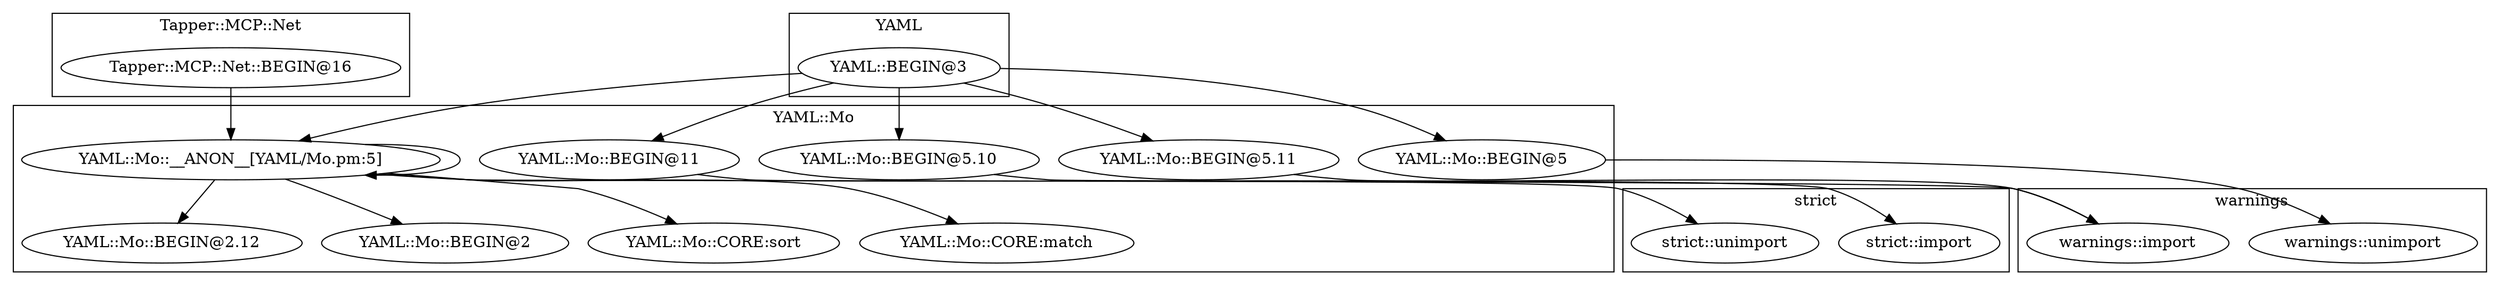 digraph {
graph [overlap=false]
subgraph cluster_Tapper_MCP_Net {
	label="Tapper::MCP::Net";
	"Tapper::MCP::Net::BEGIN@16";
}
subgraph cluster_warnings {
	label="warnings";
	"warnings::unimport";
	"warnings::import";
}
subgraph cluster_YAML_Mo {
	label="YAML::Mo";
	"YAML::Mo::BEGIN@2.12";
	"YAML::Mo::BEGIN@2";
	"YAML::Mo::BEGIN@5.10";
	"YAML::Mo::CORE:sort";
	"YAML::Mo::__ANON__[YAML/Mo.pm:5]";
	"YAML::Mo::BEGIN@5.11";
	"YAML::Mo::BEGIN@11";
	"YAML::Mo::CORE:match";
	"YAML::Mo::BEGIN@5";
}
subgraph cluster_YAML {
	label="YAML";
	"YAML::BEGIN@3";
}
subgraph cluster_strict {
	label="strict";
	"strict::import";
	"strict::unimport";
}
"YAML::Mo::__ANON__[YAML/Mo.pm:5]" -> "YAML::Mo::CORE:match";
"YAML::Mo::BEGIN@11" -> "strict::unimport";
"YAML::Mo::__ANON__[YAML/Mo.pm:5]" -> "warnings::import";
"YAML::Mo::BEGIN@5.11" -> "warnings::import";
"YAML::BEGIN@3" -> "YAML::Mo::__ANON__[YAML/Mo.pm:5]";
"Tapper::MCP::Net::BEGIN@16" -> "YAML::Mo::__ANON__[YAML/Mo.pm:5]";
"YAML::Mo::__ANON__[YAML/Mo.pm:5]" -> "YAML::Mo::__ANON__[YAML/Mo.pm:5]";
"YAML::Mo::__ANON__[YAML/Mo.pm:5]" -> "YAML::Mo::BEGIN@2.12";
"YAML::Mo::__ANON__[YAML/Mo.pm:5]" -> "YAML::Mo::CORE:sort";
"YAML::BEGIN@3" -> "YAML::Mo::BEGIN@5.10";
"YAML::Mo::BEGIN@5.10" -> "strict::import";
"YAML::BEGIN@3" -> "YAML::Mo::BEGIN@11";
"YAML::Mo::BEGIN@5" -> "warnings::unimport";
"YAML::BEGIN@3" -> "YAML::Mo::BEGIN@5";
"YAML::BEGIN@3" -> "YAML::Mo::BEGIN@5.11";
"YAML::Mo::__ANON__[YAML/Mo.pm:5]" -> "YAML::Mo::BEGIN@2";
}
